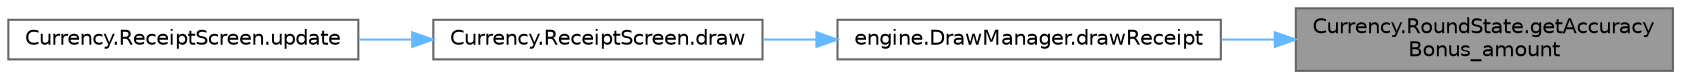 digraph "Currency.RoundState.getAccuracyBonus_amount"
{
 // LATEX_PDF_SIZE
  bgcolor="transparent";
  edge [fontname=Helvetica,fontsize=10,labelfontname=Helvetica,labelfontsize=10];
  node [fontname=Helvetica,fontsize=10,shape=box,height=0.2,width=0.4];
  rankdir="RL";
  Node1 [id="Node000001",label="Currency.RoundState.getAccuracy\lBonus_amount",height=0.2,width=0.4,color="gray40", fillcolor="grey60", style="filled", fontcolor="black",tooltip=" "];
  Node1 -> Node2 [id="edge1_Node000001_Node000002",dir="back",color="steelblue1",style="solid",tooltip=" "];
  Node2 [id="Node000002",label="engine.DrawManager.drawReceipt",height=0.2,width=0.4,color="grey40", fillcolor="white", style="filled",URL="$classengine_1_1_draw_manager.html#a3a4c805d68a2cb1265ef7c3cd8f3ff42",tooltip="Show ReceiptScreen."];
  Node2 -> Node3 [id="edge2_Node000002_Node000003",dir="back",color="steelblue1",style="solid",tooltip=" "];
  Node3 [id="Node000003",label="Currency.ReceiptScreen.draw",height=0.2,width=0.4,color="grey40", fillcolor="white", style="filled",URL="$class_currency_1_1_receipt_screen.html#a6c8320866245be6a855d7253627548ad",tooltip="Draws the elements associated with the screen."];
  Node3 -> Node4 [id="edge3_Node000003_Node000004",dir="back",color="steelblue1",style="solid",tooltip=" "];
  Node4 [id="Node000004",label="Currency.ReceiptScreen.update",height=0.2,width=0.4,color="grey40", fillcolor="white", style="filled",URL="$class_currency_1_1_receipt_screen.html#ad1a8f6ed95eff0f0542c0ae9c6eda729",tooltip="Updates the elements on screen and checks for events."];
}
